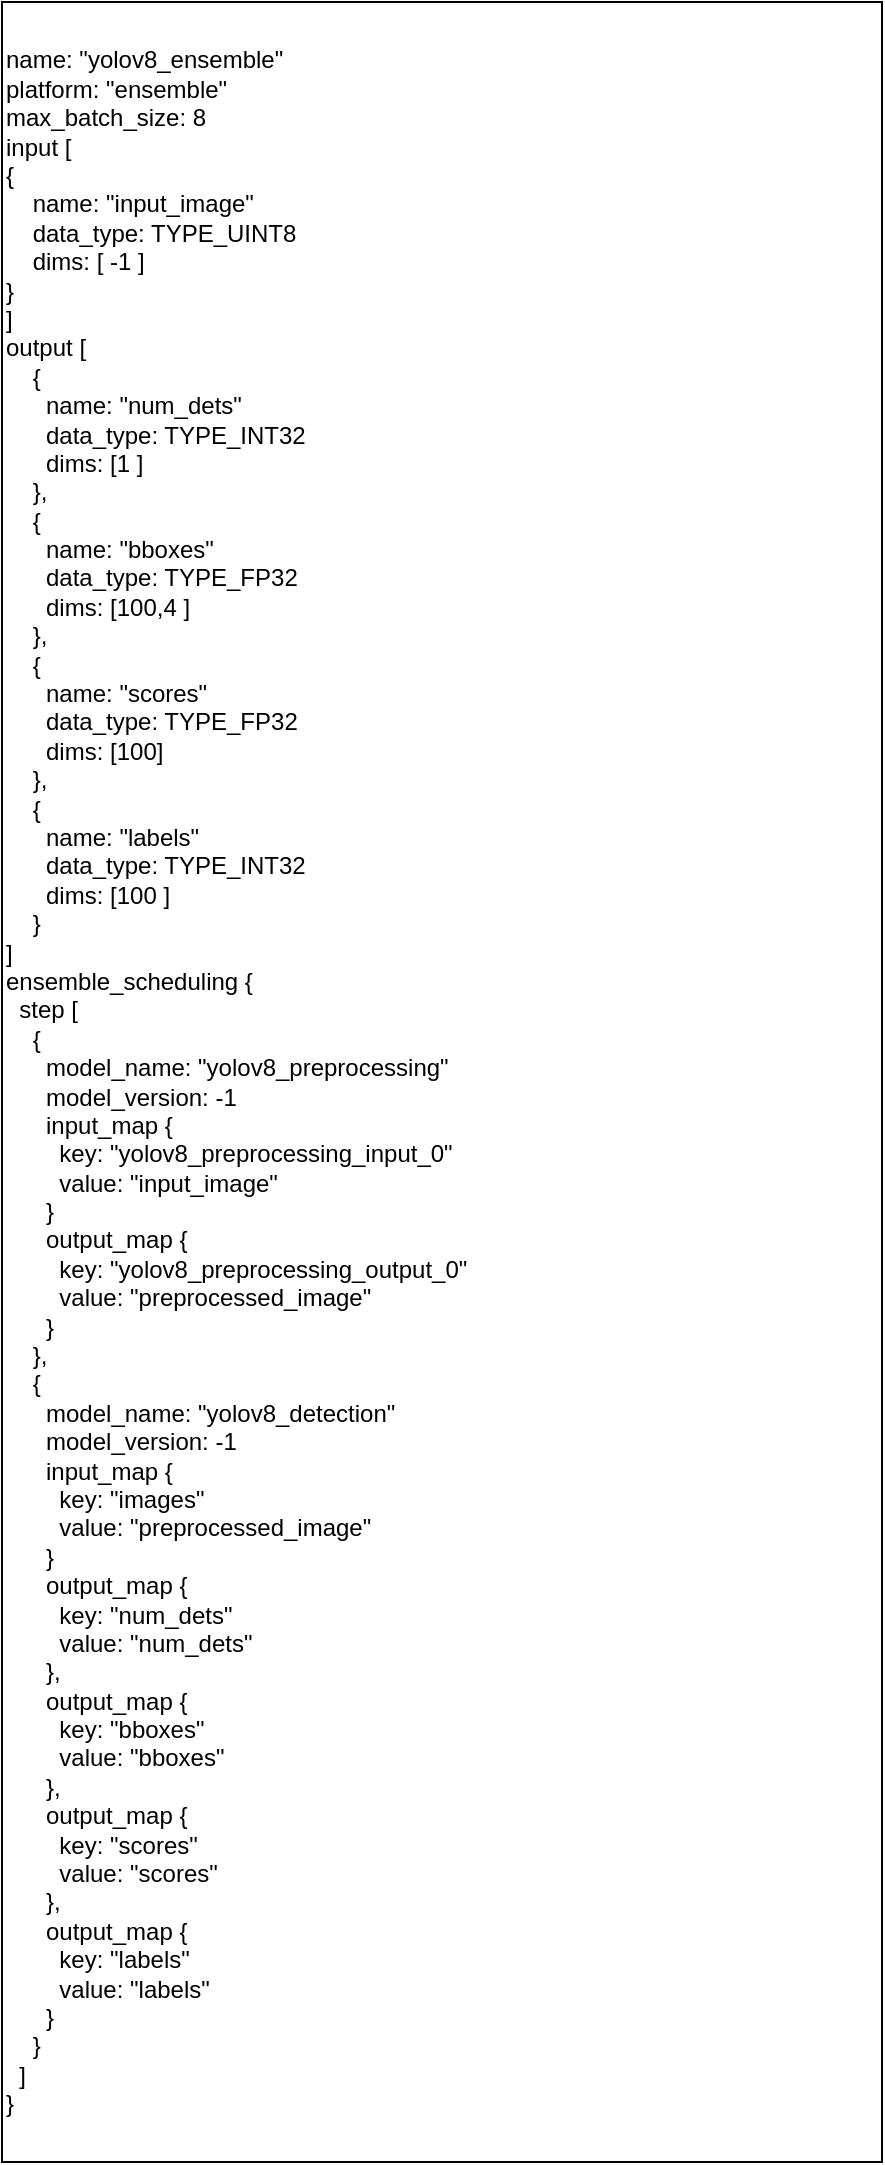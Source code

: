 <mxfile version="26.0.6">
  <diagram name="第 1 页" id="f_GKRoSIBkUSxTSjZiG0">
    <mxGraphModel dx="1395" dy="643" grid="1" gridSize="10" guides="1" tooltips="1" connect="1" arrows="1" fold="1" page="1" pageScale="1" pageWidth="827" pageHeight="1169" math="0" shadow="0">
      <root>
        <mxCell id="0" />
        <mxCell id="1" parent="0" />
        <mxCell id="HquzmBre1mNWTpCwG6Zu-1" value="&lt;div&gt;name: &quot;yolov8_ensemble&quot;&lt;/div&gt;&lt;div&gt;platform: &quot;ensemble&quot;&lt;/div&gt;&lt;div&gt;max_batch_size: 8&amp;nbsp;&lt;/div&gt;&lt;div&gt;input [&lt;/div&gt;&lt;div&gt;{&lt;/div&gt;&lt;div&gt;&amp;nbsp; &amp;nbsp; name: &quot;input_image&quot;&lt;/div&gt;&lt;div&gt;&amp;nbsp; &amp;nbsp; data_type: TYPE_UINT8&lt;/div&gt;&lt;div&gt;&amp;nbsp; &amp;nbsp; dims: [ -1 ]&lt;/div&gt;&lt;div&gt;}&lt;/div&gt;&lt;div&gt;]&lt;/div&gt;&lt;div&gt;output [&lt;/div&gt;&lt;div&gt;&amp;nbsp; &amp;nbsp; {&lt;/div&gt;&lt;div&gt;&amp;nbsp; &amp;nbsp; &amp;nbsp; name: &quot;num_dets&quot;&lt;/div&gt;&lt;div&gt;&amp;nbsp; &amp;nbsp; &amp;nbsp; data_type: TYPE_INT32&lt;/div&gt;&lt;div&gt;&amp;nbsp; &amp;nbsp; &amp;nbsp; dims: [1 ]&lt;/div&gt;&lt;div&gt;&amp;nbsp; &amp;nbsp; },&lt;/div&gt;&lt;div&gt;&amp;nbsp; &amp;nbsp; {&lt;/div&gt;&lt;div&gt;&amp;nbsp; &amp;nbsp; &amp;nbsp; name: &quot;bboxes&quot;&lt;/div&gt;&lt;div&gt;&amp;nbsp; &amp;nbsp; &amp;nbsp; data_type: TYPE_FP32&lt;/div&gt;&lt;div&gt;&amp;nbsp; &amp;nbsp; &amp;nbsp; dims: [100,4 ]&lt;/div&gt;&lt;div&gt;&amp;nbsp; &amp;nbsp; },&lt;/div&gt;&lt;div&gt;&amp;nbsp; &amp;nbsp; {&lt;/div&gt;&lt;div&gt;&amp;nbsp; &amp;nbsp; &amp;nbsp; name: &quot;scores&quot;&lt;/div&gt;&lt;div&gt;&amp;nbsp; &amp;nbsp; &amp;nbsp; data_type: TYPE_FP32&amp;nbsp;&lt;/div&gt;&lt;div&gt;&amp;nbsp; &amp;nbsp; &amp;nbsp; dims: [100]&lt;/div&gt;&lt;div&gt;&amp;nbsp; &amp;nbsp; },&lt;/div&gt;&lt;div&gt;&amp;nbsp; &amp;nbsp; {&lt;/div&gt;&lt;div&gt;&amp;nbsp; &amp;nbsp; &amp;nbsp; name: &quot;labels&quot;&lt;/div&gt;&lt;div&gt;&amp;nbsp; &amp;nbsp; &amp;nbsp; data_type: TYPE_INT32&lt;/div&gt;&lt;div&gt;&amp;nbsp; &amp;nbsp; &amp;nbsp; dims: [100 ]&lt;/div&gt;&lt;div&gt;&amp;nbsp; &amp;nbsp; }&lt;/div&gt;&lt;div&gt;]&lt;/div&gt;&lt;div&gt;ensemble_scheduling {&lt;/div&gt;&lt;div&gt;&amp;nbsp; step [&lt;/div&gt;&lt;div&gt;&amp;nbsp; &amp;nbsp; {&lt;/div&gt;&lt;div&gt;&amp;nbsp; &amp;nbsp; &amp;nbsp; model_name: &quot;yolov8_preprocessing&quot;&lt;/div&gt;&lt;div&gt;&amp;nbsp; &amp;nbsp; &amp;nbsp; model_version: -1&lt;/div&gt;&lt;div&gt;&amp;nbsp; &amp;nbsp; &amp;nbsp; input_map {&lt;/div&gt;&lt;div&gt;&amp;nbsp; &amp;nbsp; &amp;nbsp; &amp;nbsp; key: &quot;yolov8_preprocessing_input_0&quot;&lt;/div&gt;&lt;div&gt;&amp;nbsp; &amp;nbsp; &amp;nbsp; &amp;nbsp; value: &quot;input_image&quot;&lt;/div&gt;&lt;div&gt;&amp;nbsp; &amp;nbsp; &amp;nbsp; }&lt;/div&gt;&lt;div&gt;&amp;nbsp; &amp;nbsp; &amp;nbsp; output_map {&lt;/div&gt;&lt;div&gt;&amp;nbsp; &amp;nbsp; &amp;nbsp; &amp;nbsp; key: &quot;yolov8_preprocessing_output_0&quot;&lt;/div&gt;&lt;div&gt;&amp;nbsp; &amp;nbsp; &amp;nbsp; &amp;nbsp; value: &quot;preprocessed_image&quot;&lt;/div&gt;&lt;div&gt;&amp;nbsp; &amp;nbsp; &amp;nbsp; }&lt;/div&gt;&lt;div&gt;&amp;nbsp; &amp;nbsp; },&lt;/div&gt;&lt;div&gt;&amp;nbsp; &amp;nbsp; {&lt;/div&gt;&lt;div&gt;&amp;nbsp; &amp;nbsp; &amp;nbsp; model_name: &quot;yolov8_detection&quot;&lt;/div&gt;&lt;div&gt;&amp;nbsp; &amp;nbsp; &amp;nbsp; model_version: -1&lt;/div&gt;&lt;div&gt;&amp;nbsp; &amp;nbsp; &amp;nbsp; input_map {&lt;/div&gt;&lt;div&gt;&amp;nbsp; &amp;nbsp; &amp;nbsp; &amp;nbsp; key: &quot;images&quot;&lt;/div&gt;&lt;div&gt;&amp;nbsp; &amp;nbsp; &amp;nbsp; &amp;nbsp; value: &quot;preprocessed_image&quot;&lt;/div&gt;&lt;div&gt;&amp;nbsp; &amp;nbsp; &amp;nbsp; }&lt;/div&gt;&lt;div&gt;&amp;nbsp; &amp;nbsp; &amp;nbsp; output_map {&lt;/div&gt;&lt;div&gt;&amp;nbsp; &amp;nbsp; &amp;nbsp; &amp;nbsp; key: &quot;num_dets&quot;&lt;/div&gt;&lt;div&gt;&amp;nbsp; &amp;nbsp; &amp;nbsp; &amp;nbsp; value: &quot;num_dets&quot;&lt;/div&gt;&lt;div&gt;&amp;nbsp; &amp;nbsp; &amp;nbsp; },&lt;/div&gt;&lt;div&gt;&amp;nbsp; &amp;nbsp; &amp;nbsp; output_map {&lt;/div&gt;&lt;div&gt;&amp;nbsp; &amp;nbsp; &amp;nbsp; &amp;nbsp; key: &quot;bboxes&quot;&lt;/div&gt;&lt;div&gt;&amp;nbsp; &amp;nbsp; &amp;nbsp; &amp;nbsp; value: &quot;bboxes&quot;&lt;/div&gt;&lt;div&gt;&amp;nbsp; &amp;nbsp; &amp;nbsp; },&lt;/div&gt;&lt;div&gt;&amp;nbsp; &amp;nbsp; &amp;nbsp; output_map {&lt;/div&gt;&lt;div&gt;&amp;nbsp; &amp;nbsp; &amp;nbsp; &amp;nbsp; key: &quot;scores&quot;&lt;/div&gt;&lt;div&gt;&amp;nbsp; &amp;nbsp; &amp;nbsp; &amp;nbsp; value: &quot;scores&quot;&lt;/div&gt;&lt;div&gt;&amp;nbsp; &amp;nbsp; &amp;nbsp; },&lt;/div&gt;&lt;div&gt;&amp;nbsp; &amp;nbsp; &amp;nbsp; output_map {&lt;/div&gt;&lt;div&gt;&amp;nbsp; &amp;nbsp; &amp;nbsp; &amp;nbsp; key: &quot;labels&quot;&lt;/div&gt;&lt;div&gt;&amp;nbsp; &amp;nbsp; &amp;nbsp; &amp;nbsp; value: &quot;labels&quot;&lt;/div&gt;&lt;div&gt;&amp;nbsp; &amp;nbsp; &amp;nbsp; }&lt;/div&gt;&lt;div&gt;&amp;nbsp; &amp;nbsp; }&lt;/div&gt;&lt;div&gt;&amp;nbsp; ]&lt;/div&gt;&lt;div&gt;}&lt;/div&gt;" style="rounded=0;whiteSpace=wrap;html=1;align=left;" vertex="1" parent="1">
          <mxGeometry x="40" y="560" width="440" height="1080" as="geometry" />
        </mxCell>
      </root>
    </mxGraphModel>
  </diagram>
</mxfile>
